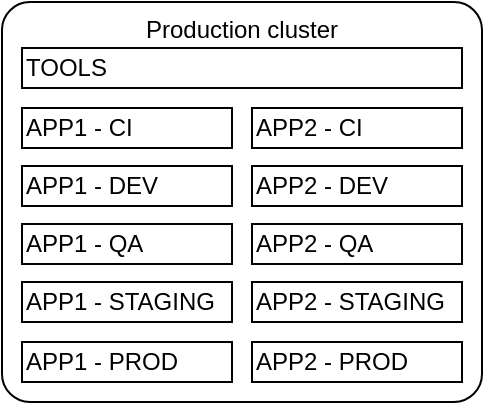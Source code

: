 <mxfile version="13.7.3" type="device" pages="5"><diagram id="rOOFxBxIBGRxserv1kus" name="single-cluster"><mxGraphModel dx="1106" dy="766" grid="1" gridSize="10" guides="1" tooltips="1" connect="1" arrows="1" fold="1" page="1" pageScale="1" pageWidth="827" pageHeight="1169" math="0" shadow="0"><root><mxCell id="XvwwvPyypszF_dfKTYal-0"/><mxCell id="XvwwvPyypszF_dfKTYal-1" parent="XvwwvPyypszF_dfKTYal-0"/><mxCell id="HUAiHLvH3CnLEWNsW3x9-0" value="Production cluster" style="rounded=1;whiteSpace=wrap;html=1;verticalAlign=top;arcSize=7;" vertex="1" parent="XvwwvPyypszF_dfKTYal-1"><mxGeometry x="40" y="40" width="240" height="200" as="geometry"/></mxCell><mxCell id="HUAiHLvH3CnLEWNsW3x9-1" value="" style="group" vertex="1" connectable="0" parent="XvwwvPyypszF_dfKTYal-1"><mxGeometry x="50" y="151" width="220" height="20" as="geometry"/></mxCell><mxCell id="HUAiHLvH3CnLEWNsW3x9-2" value="APP1 - QA" style="rounded=0;whiteSpace=wrap;html=1;align=left;" vertex="1" parent="HUAiHLvH3CnLEWNsW3x9-1"><mxGeometry width="105" height="20" as="geometry"/></mxCell><mxCell id="HUAiHLvH3CnLEWNsW3x9-3" value="APP2 - QA" style="rounded=0;whiteSpace=wrap;html=1;align=left;" vertex="1" parent="HUAiHLvH3CnLEWNsW3x9-1"><mxGeometry x="115" width="105" height="20" as="geometry"/></mxCell><mxCell id="HUAiHLvH3CnLEWNsW3x9-4" value="" style="group" vertex="1" connectable="0" parent="XvwwvPyypszF_dfKTYal-1"><mxGeometry x="50" y="180" width="220" height="20" as="geometry"/></mxCell><mxCell id="HUAiHLvH3CnLEWNsW3x9-5" value="APP1 - STAGING" style="rounded=0;whiteSpace=wrap;html=1;align=left;" vertex="1" parent="HUAiHLvH3CnLEWNsW3x9-4"><mxGeometry width="105" height="20" as="geometry"/></mxCell><mxCell id="HUAiHLvH3CnLEWNsW3x9-6" value="APP2 - STAGING" style="rounded=0;whiteSpace=wrap;html=1;align=left;" vertex="1" parent="HUAiHLvH3CnLEWNsW3x9-4"><mxGeometry x="115" width="105" height="20" as="geometry"/></mxCell><mxCell id="HUAiHLvH3CnLEWNsW3x9-7" value="" style="group" vertex="1" connectable="0" parent="XvwwvPyypszF_dfKTYal-1"><mxGeometry x="50" y="122" width="220" height="20" as="geometry"/></mxCell><mxCell id="HUAiHLvH3CnLEWNsW3x9-8" value="APP1 - DEV" style="rounded=0;whiteSpace=wrap;html=1;align=left;" vertex="1" parent="HUAiHLvH3CnLEWNsW3x9-7"><mxGeometry width="105" height="20" as="geometry"/></mxCell><mxCell id="HUAiHLvH3CnLEWNsW3x9-9" value="APP2 - DEV" style="rounded=0;whiteSpace=wrap;html=1;align=left;" vertex="1" parent="HUAiHLvH3CnLEWNsW3x9-7"><mxGeometry x="115" width="105" height="20" as="geometry"/></mxCell><mxCell id="HUAiHLvH3CnLEWNsW3x9-10" value="" style="group" vertex="1" connectable="0" parent="XvwwvPyypszF_dfKTYal-1"><mxGeometry x="50" y="93" width="220" height="20" as="geometry"/></mxCell><mxCell id="HUAiHLvH3CnLEWNsW3x9-11" value="APP1 - CI" style="rounded=0;whiteSpace=wrap;html=1;align=left;" vertex="1" parent="HUAiHLvH3CnLEWNsW3x9-10"><mxGeometry width="105" height="20" as="geometry"/></mxCell><mxCell id="HUAiHLvH3CnLEWNsW3x9-12" value="APP2 - CI" style="rounded=0;whiteSpace=wrap;html=1;align=left;" vertex="1" parent="HUAiHLvH3CnLEWNsW3x9-10"><mxGeometry x="115" width="105" height="20" as="geometry"/></mxCell><mxCell id="HUAiHLvH3CnLEWNsW3x9-13" value="TOOLS" style="rounded=0;whiteSpace=wrap;html=1;align=left;" vertex="1" parent="XvwwvPyypszF_dfKTYal-1"><mxGeometry x="50" y="63" width="220" height="20" as="geometry"/></mxCell><mxCell id="HUAiHLvH3CnLEWNsW3x9-14" value="" style="group" vertex="1" connectable="0" parent="XvwwvPyypszF_dfKTYal-1"><mxGeometry x="50" y="210" width="220" height="20" as="geometry"/></mxCell><mxCell id="HUAiHLvH3CnLEWNsW3x9-15" value="APP1 - PROD" style="rounded=0;whiteSpace=wrap;html=1;align=left;" vertex="1" parent="HUAiHLvH3CnLEWNsW3x9-14"><mxGeometry width="105" height="20" as="geometry"/></mxCell><mxCell id="HUAiHLvH3CnLEWNsW3x9-16" value="APP2 - PROD" style="rounded=0;whiteSpace=wrap;html=1;align=left;" vertex="1" parent="HUAiHLvH3CnLEWNsW3x9-14"><mxGeometry x="115" width="105" height="20" as="geometry"/></mxCell></root></mxGraphModel></diagram><diagram id="lSqj53avtC17yng5cRTv" name="pre-prod-prod"><mxGraphModel dx="1106" dy="766" grid="1" gridSize="10" guides="1" tooltips="1" connect="1" arrows="1" fold="1" page="1" pageScale="1" pageWidth="827" pageHeight="1169" math="0" shadow="0"><root><mxCell id="0"/><mxCell id="1" parent="0"/><mxCell id="rHeRDQcWTG8qhEijz8N2-3" value="Pre-production cluster" style="rounded=1;whiteSpace=wrap;html=1;verticalAlign=top;arcSize=9;" parent="1" vertex="1"><mxGeometry x="40" y="40" width="240" height="170" as="geometry"/></mxCell><mxCell id="YpxDOdSVuO6dB-kJJdP7-7" value="" style="group" vertex="1" connectable="0" parent="1"><mxGeometry x="50" y="151" width="220" height="20" as="geometry"/></mxCell><mxCell id="rHeRDQcWTG8qhEijz8N2-5" value="APP1 - QA" style="rounded=0;whiteSpace=wrap;html=1;align=left;" parent="YpxDOdSVuO6dB-kJJdP7-7" vertex="1"><mxGeometry width="105" height="20" as="geometry"/></mxCell><mxCell id="YpxDOdSVuO6dB-kJJdP7-2" value="APP2 - QA" style="rounded=0;whiteSpace=wrap;html=1;align=left;" vertex="1" parent="YpxDOdSVuO6dB-kJJdP7-7"><mxGeometry x="115" width="105" height="20" as="geometry"/></mxCell><mxCell id="YpxDOdSVuO6dB-kJJdP7-8" value="" style="group" vertex="1" connectable="0" parent="1"><mxGeometry x="50" y="180" width="220" height="20" as="geometry"/></mxCell><mxCell id="rHeRDQcWTG8qhEijz8N2-6" value="APP1 - STAGING" style="rounded=0;whiteSpace=wrap;html=1;align=left;" parent="YpxDOdSVuO6dB-kJJdP7-8" vertex="1"><mxGeometry width="105" height="20" as="geometry"/></mxCell><mxCell id="YpxDOdSVuO6dB-kJJdP7-3" value="APP2 - STAGING" style="rounded=0;whiteSpace=wrap;html=1;align=left;" vertex="1" parent="YpxDOdSVuO6dB-kJJdP7-8"><mxGeometry x="115" width="105" height="20" as="geometry"/></mxCell><mxCell id="YpxDOdSVuO6dB-kJJdP7-9" value="" style="group" vertex="1" connectable="0" parent="1"><mxGeometry x="50" y="122" width="220" height="20" as="geometry"/></mxCell><mxCell id="rHeRDQcWTG8qhEijz8N2-4" value="APP1 - DEV" style="rounded=0;whiteSpace=wrap;html=1;align=left;" parent="YpxDOdSVuO6dB-kJJdP7-9" vertex="1"><mxGeometry width="105" height="20" as="geometry"/></mxCell><mxCell id="YpxDOdSVuO6dB-kJJdP7-1" value="APP2 - DEV" style="rounded=0;whiteSpace=wrap;html=1;align=left;" vertex="1" parent="YpxDOdSVuO6dB-kJJdP7-9"><mxGeometry x="115" width="105" height="20" as="geometry"/></mxCell><mxCell id="YpxDOdSVuO6dB-kJJdP7-10" value="" style="group" vertex="1" connectable="0" parent="1"><mxGeometry x="50" y="93" width="220" height="20" as="geometry"/></mxCell><mxCell id="YpxDOdSVuO6dB-kJJdP7-5" value="APP1 - CI" style="rounded=0;whiteSpace=wrap;html=1;align=left;" vertex="1" parent="YpxDOdSVuO6dB-kJJdP7-10"><mxGeometry width="105" height="20" as="geometry"/></mxCell><mxCell id="YpxDOdSVuO6dB-kJJdP7-6" value="APP2 - CI" style="rounded=0;whiteSpace=wrap;html=1;align=left;" vertex="1" parent="YpxDOdSVuO6dB-kJJdP7-10"><mxGeometry x="115" width="105" height="20" as="geometry"/></mxCell><mxCell id="YpxDOdSVuO6dB-kJJdP7-11" value="Production cluster" style="rounded=1;whiteSpace=wrap;html=1;verticalAlign=top;arcSize=9;" vertex="1" parent="1"><mxGeometry x="310" y="40" width="240" height="170" as="geometry"/></mxCell><mxCell id="YpxDOdSVuO6dB-kJJdP7-21" value="" style="group" vertex="1" connectable="0" parent="1"><mxGeometry x="320" y="92" width="220" height="20" as="geometry"/></mxCell><mxCell id="YpxDOdSVuO6dB-kJJdP7-22" value="APP1 - PROD" style="rounded=0;whiteSpace=wrap;html=1;align=left;" vertex="1" parent="YpxDOdSVuO6dB-kJJdP7-21"><mxGeometry width="105" height="20" as="geometry"/></mxCell><mxCell id="YpxDOdSVuO6dB-kJJdP7-23" value="APP2 - PROD" style="rounded=0;whiteSpace=wrap;html=1;align=left;" vertex="1" parent="YpxDOdSVuO6dB-kJJdP7-21"><mxGeometry x="115" width="105" height="20" as="geometry"/></mxCell><mxCell id="BUN5M_WQjUXfZ7AUrocy-1" value="TOOLS" style="rounded=0;whiteSpace=wrap;html=1;align=left;" vertex="1" parent="1"><mxGeometry x="50" y="63" width="220" height="20" as="geometry"/></mxCell><mxCell id="LjQ1klkLfjjLtVCZdnzO-1" value="TOOLS" style="rounded=0;whiteSpace=wrap;html=1;align=left;" vertex="1" parent="1"><mxGeometry x="320" y="63" width="220" height="20" as="geometry"/></mxCell></root></mxGraphModel></diagram><diagram id="TS-JjdNrNwc448qXCejx" name="cluster-per-env"><mxGraphModel dx="1106" dy="766" grid="1" gridSize="10" guides="1" tooltips="1" connect="1" arrows="1" fold="1" page="1" pageScale="1" pageWidth="827" pageHeight="1169" math="0" shadow="0"><root><mxCell id="idQcAr2uh8oenhvzHz5d-0"/><mxCell id="idQcAr2uh8oenhvzHz5d-1" parent="idQcAr2uh8oenhvzHz5d-0"/><mxCell id="qNHzl8laaiby4dzvk47U-0" value="Production cluster" style="rounded=1;whiteSpace=wrap;html=1;verticalAlign=top;arcSize=12;" parent="idQcAr2uh8oenhvzHz5d-1" vertex="1"><mxGeometry x="614" y="40" width="170" height="170" as="geometry"/></mxCell><mxCell id="qNHzl8laaiby4dzvk47U-1" value="Staging cluster" style="rounded=1;whiteSpace=wrap;html=1;verticalAlign=top;arcSize=9;" parent="idQcAr2uh8oenhvzHz5d-1" vertex="1"><mxGeometry x="424" y="40" width="170" height="170" as="geometry"/></mxCell><mxCell id="qNHzl8laaiby4dzvk47U-4" value="QA cluster" style="rounded=1;whiteSpace=wrap;html=1;verticalAlign=top;arcSize=9;" parent="idQcAr2uh8oenhvzHz5d-1" vertex="1"><mxGeometry x="234" y="40" width="170" height="170" as="geometry"/></mxCell><mxCell id="qNHzl8laaiby4dzvk47U-5" value="Dev cluster" style="rounded=1;whiteSpace=wrap;html=1;verticalAlign=top;arcSize=7;" parent="idQcAr2uh8oenhvzHz5d-1" vertex="1"><mxGeometry x="44" y="40" width="170" height="170" as="geometry"/></mxCell><mxCell id="jB5dtinsjpdnhuxTOhNi-0" value="APP2 - DEV" style="rounded=0;whiteSpace=wrap;html=1;align=left;" vertex="1" parent="idQcAr2uh8oenhvzHz5d-1"><mxGeometry x="76.5" y="182" width="105" height="20" as="geometry"/></mxCell><mxCell id="jB5dtinsjpdnhuxTOhNi-1" value="APP1 - DEV" style="rounded=0;whiteSpace=wrap;html=1;align=left;" vertex="1" parent="idQcAr2uh8oenhvzHz5d-1"><mxGeometry x="76.5" y="125" width="105" height="20" as="geometry"/></mxCell><mxCell id="jB5dtinsjpdnhuxTOhNi-2" value="APP1 - CI" style="rounded=0;whiteSpace=wrap;html=1;align=left;" vertex="1" parent="idQcAr2uh8oenhvzHz5d-1"><mxGeometry x="76.5" y="96" width="105" height="20" as="geometry"/></mxCell><mxCell id="jB5dtinsjpdnhuxTOhNi-3" value="APP2 - CI" style="rounded=0;whiteSpace=wrap;html=1;align=left;" vertex="1" parent="idQcAr2uh8oenhvzHz5d-1"><mxGeometry x="76.5" y="153" width="105" height="20" as="geometry"/></mxCell><mxCell id="jB5dtinsjpdnhuxTOhNi-4" value="APP2 - QA" style="rounded=0;whiteSpace=wrap;html=1;align=left;" vertex="1" parent="idQcAr2uh8oenhvzHz5d-1"><mxGeometry x="266.5" y="125" width="105" height="20" as="geometry"/></mxCell><mxCell id="jB5dtinsjpdnhuxTOhNi-5" value="APP1 - QA" style="rounded=0;whiteSpace=wrap;html=1;align=left;" vertex="1" parent="idQcAr2uh8oenhvzHz5d-1"><mxGeometry x="266.5" y="96" width="105" height="20" as="geometry"/></mxCell><mxCell id="zSUCsbn0ZC-oBQ5Be4US-0" value="TOOLS" style="rounded=0;whiteSpace=wrap;html=1;align=left;" vertex="1" parent="idQcAr2uh8oenhvzHz5d-1"><mxGeometry x="76.5" y="67" width="105" height="20" as="geometry"/></mxCell><mxCell id="zSUCsbn0ZC-oBQ5Be4US-1" value="TOOLS" style="rounded=0;whiteSpace=wrap;html=1;align=left;" vertex="1" parent="idQcAr2uh8oenhvzHz5d-1"><mxGeometry x="266.5" y="67" width="105" height="20" as="geometry"/></mxCell><mxCell id="zSUCsbn0ZC-oBQ5Be4US-2" value="APP2 - STAGING" style="rounded=0;whiteSpace=wrap;html=1;align=left;" vertex="1" parent="idQcAr2uh8oenhvzHz5d-1"><mxGeometry x="456.5" y="125" width="105" height="20" as="geometry"/></mxCell><mxCell id="zSUCsbn0ZC-oBQ5Be4US-3" value="APP1 - STAGING" style="rounded=0;whiteSpace=wrap;html=1;align=left;" vertex="1" parent="idQcAr2uh8oenhvzHz5d-1"><mxGeometry x="456.5" y="96" width="105" height="20" as="geometry"/></mxCell><mxCell id="zSUCsbn0ZC-oBQ5Be4US-4" value="TOOLS" style="rounded=0;whiteSpace=wrap;html=1;align=left;" vertex="1" parent="idQcAr2uh8oenhvzHz5d-1"><mxGeometry x="456.5" y="67" width="105" height="20" as="geometry"/></mxCell><mxCell id="zSUCsbn0ZC-oBQ5Be4US-5" value="APP2 - PROD" style="rounded=0;whiteSpace=wrap;html=1;align=left;" vertex="1" parent="idQcAr2uh8oenhvzHz5d-1"><mxGeometry x="646.5" y="125" width="105" height="20" as="geometry"/></mxCell><mxCell id="zSUCsbn0ZC-oBQ5Be4US-6" value="APP1 - PROD" style="rounded=0;whiteSpace=wrap;html=1;align=left;" vertex="1" parent="idQcAr2uh8oenhvzHz5d-1"><mxGeometry x="646.5" y="96" width="105" height="20" as="geometry"/></mxCell><mxCell id="zSUCsbn0ZC-oBQ5Be4US-7" value="TOOLS" style="rounded=0;whiteSpace=wrap;html=1;align=left;" vertex="1" parent="idQcAr2uh8oenhvzHz5d-1"><mxGeometry x="646.5" y="67" width="105" height="20" as="geometry"/></mxCell></root></mxGraphModel></diagram><diagram id="y2V9IRzFlS_cFZWStN0E" name="mgmt-resource-plane"><mxGraphModel dx="1106" dy="766" grid="1" gridSize="10" guides="1" tooltips="1" connect="1" arrows="1" fold="1" page="1" pageScale="1" pageWidth="827" pageHeight="1169" math="0" shadow="0"><root><mxCell id="MYlj26W2S00wdIc-cGHa-0"/><mxCell id="MYlj26W2S00wdIc-cGHa-1" parent="MYlj26W2S00wdIc-cGHa-0"/><mxCell id="GXIhZN4ig--lGk2lGu6d-18" value="Management Plane" style="rounded=1;whiteSpace=wrap;html=1;verticalAlign=top;arcSize=9;" vertex="1" parent="MYlj26W2S00wdIc-cGHa-1"><mxGeometry x="40" y="20" width="510" height="90" as="geometry"/></mxCell><mxCell id="GXIhZN4ig--lGk2lGu6d-0" value="Pre-production resource cluster" style="rounded=1;whiteSpace=wrap;html=1;verticalAlign=top;arcSize=6;" vertex="1" parent="MYlj26W2S00wdIc-cGHa-1"><mxGeometry x="40" y="120" width="240" height="130" as="geometry"/></mxCell><mxCell id="GXIhZN4ig--lGk2lGu6d-10" value="" style="group" vertex="1" connectable="0" parent="MYlj26W2S00wdIc-cGHa-1"><mxGeometry x="60" y="80" width="220" height="20" as="geometry"/></mxCell><mxCell id="GXIhZN4ig--lGk2lGu6d-11" value="APP1 - CI" style="rounded=0;whiteSpace=wrap;html=1;align=left;" vertex="1" parent="GXIhZN4ig--lGk2lGu6d-10"><mxGeometry width="105" height="20" as="geometry"/></mxCell><mxCell id="GXIhZN4ig--lGk2lGu6d-12" value="APP2 - CI" style="rounded=0;whiteSpace=wrap;html=1;align=left;" vertex="1" parent="GXIhZN4ig--lGk2lGu6d-10"><mxGeometry x="115" width="105" height="20" as="geometry"/></mxCell><mxCell id="GXIhZN4ig--lGk2lGu6d-13" value="Production resource cluster" style="rounded=1;whiteSpace=wrap;html=1;verticalAlign=top;arcSize=6;" vertex="1" parent="MYlj26W2S00wdIc-cGHa-1"><mxGeometry x="310" y="120" width="240" height="130" as="geometry"/></mxCell><mxCell id="GXIhZN4ig--lGk2lGu6d-14" value="" style="group" vertex="1" connectable="0" parent="MYlj26W2S00wdIc-cGHa-1"><mxGeometry x="320" y="150" width="220" height="20" as="geometry"/></mxCell><mxCell id="GXIhZN4ig--lGk2lGu6d-15" value="APP1 - PROD" style="rounded=0;whiteSpace=wrap;html=1;align=left;" vertex="1" parent="GXIhZN4ig--lGk2lGu6d-14"><mxGeometry width="105" height="20" as="geometry"/></mxCell><mxCell id="GXIhZN4ig--lGk2lGu6d-16" value="APP2 - PROD" style="rounded=0;whiteSpace=wrap;html=1;align=left;" vertex="1" parent="GXIhZN4ig--lGk2lGu6d-14"><mxGeometry x="115" width="105" height="20" as="geometry"/></mxCell><mxCell id="GXIhZN4ig--lGk2lGu6d-17" value="TOOLS" style="rounded=0;whiteSpace=wrap;html=1;align=left;" vertex="1" parent="MYlj26W2S00wdIc-cGHa-1"><mxGeometry x="60" y="50" width="220" height="20" as="geometry"/></mxCell><mxCell id="GXIhZN4ig--lGk2lGu6d-19" value="" style="group" vertex="1" connectable="0" parent="MYlj26W2S00wdIc-cGHa-1"><mxGeometry x="50" y="150" width="220" height="78" as="geometry"/></mxCell><mxCell id="GXIhZN4ig--lGk2lGu6d-1" value="" style="group" vertex="1" connectable="0" parent="GXIhZN4ig--lGk2lGu6d-19"><mxGeometry y="29" width="220" height="20" as="geometry"/></mxCell><mxCell id="GXIhZN4ig--lGk2lGu6d-2" value="APP1 - QA" style="rounded=0;whiteSpace=wrap;html=1;align=left;" vertex="1" parent="GXIhZN4ig--lGk2lGu6d-1"><mxGeometry width="105" height="20" as="geometry"/></mxCell><mxCell id="GXIhZN4ig--lGk2lGu6d-3" value="APP2 - QA" style="rounded=0;whiteSpace=wrap;html=1;align=left;" vertex="1" parent="GXIhZN4ig--lGk2lGu6d-1"><mxGeometry x="115" width="105" height="20" as="geometry"/></mxCell><mxCell id="GXIhZN4ig--lGk2lGu6d-4" value="" style="group" vertex="1" connectable="0" parent="GXIhZN4ig--lGk2lGu6d-19"><mxGeometry y="58" width="220" height="20" as="geometry"/></mxCell><mxCell id="GXIhZN4ig--lGk2lGu6d-5" value="APP1 - STAGING" style="rounded=0;whiteSpace=wrap;html=1;align=left;" vertex="1" parent="GXIhZN4ig--lGk2lGu6d-4"><mxGeometry width="105" height="20" as="geometry"/></mxCell><mxCell id="GXIhZN4ig--lGk2lGu6d-6" value="APP2 - STAGING" style="rounded=0;whiteSpace=wrap;html=1;align=left;" vertex="1" parent="GXIhZN4ig--lGk2lGu6d-4"><mxGeometry x="115" width="105" height="20" as="geometry"/></mxCell><mxCell id="GXIhZN4ig--lGk2lGu6d-7" value="" style="group" vertex="1" connectable="0" parent="GXIhZN4ig--lGk2lGu6d-19"><mxGeometry width="220" height="20" as="geometry"/></mxCell><mxCell id="GXIhZN4ig--lGk2lGu6d-8" value="APP1 - DEV" style="rounded=0;whiteSpace=wrap;html=1;align=left;" vertex="1" parent="GXIhZN4ig--lGk2lGu6d-7"><mxGeometry width="105" height="20" as="geometry"/></mxCell><mxCell id="GXIhZN4ig--lGk2lGu6d-9" value="APP2 - DEV" style="rounded=0;whiteSpace=wrap;html=1;align=left;" vertex="1" parent="GXIhZN4ig--lGk2lGu6d-7"><mxGeometry x="115" width="105" height="20" as="geometry"/></mxCell></root></mxGraphModel></diagram><diagram id="qFSsnwy4wveuwHxCcV5N" name="cluster-per-app"><mxGraphModel dx="1301" dy="901" grid="1" gridSize="10" guides="1" tooltips="1" connect="1" arrows="1" fold="1" page="1" pageScale="1" pageWidth="827" pageHeight="1169" math="0" shadow="0"><root><mxCell id="wDEIV1_20suAka7UPB0R-0"/><mxCell id="wDEIV1_20suAka7UPB0R-1" parent="wDEIV1_20suAka7UPB0R-0"/><mxCell id="dTn063rCpNkJ3UhnqW8O-0" value="Cluster APP 1" style="rounded=1;whiteSpace=wrap;html=1;verticalAlign=top;arcSize=7;" vertex="1" parent="wDEIV1_20suAka7UPB0R-1"><mxGeometry x="40" y="40" width="130" height="200" as="geometry"/></mxCell><mxCell id="dTn063rCpNkJ3UhnqW8O-17" value="Cluster APP 2" style="rounded=1;whiteSpace=wrap;html=1;verticalAlign=top;arcSize=7;" vertex="1" parent="wDEIV1_20suAka7UPB0R-1"><mxGeometry x="200" y="40" width="130" height="200" as="geometry"/></mxCell><mxCell id="dTn063rCpNkJ3UhnqW8O-28" value="APP1 - CI" style="rounded=0;whiteSpace=wrap;html=1;align=left;" vertex="1" parent="wDEIV1_20suAka7UPB0R-1"><mxGeometry x="50" y="92.5" width="105" height="20" as="geometry"/></mxCell><mxCell id="dTn063rCpNkJ3UhnqW8O-29" value="APP2 - CI" style="rounded=0;whiteSpace=wrap;html=1;align=left;" vertex="1" parent="wDEIV1_20suAka7UPB0R-1"><mxGeometry x="215" y="93" width="105" height="20" as="geometry"/></mxCell><mxCell id="dTn063rCpNkJ3UhnqW8O-25" value="APP1 - DEV" style="rounded=0;whiteSpace=wrap;html=1;align=left;" vertex="1" parent="wDEIV1_20suAka7UPB0R-1"><mxGeometry x="50" y="121.5" width="105" height="20" as="geometry"/></mxCell><mxCell id="dTn063rCpNkJ3UhnqW8O-26" value="APP2 - DEV" style="rounded=0;whiteSpace=wrap;html=1;align=left;" vertex="1" parent="wDEIV1_20suAka7UPB0R-1"><mxGeometry x="215" y="122" width="105" height="20" as="geometry"/></mxCell><mxCell id="dTn063rCpNkJ3UhnqW8O-19" value="APP1 - QA" style="rounded=0;whiteSpace=wrap;html=1;align=left;" vertex="1" parent="wDEIV1_20suAka7UPB0R-1"><mxGeometry x="50" y="150.5" width="105" height="20" as="geometry"/></mxCell><mxCell id="dTn063rCpNkJ3UhnqW8O-20" value="APP2 - QA" style="rounded=0;whiteSpace=wrap;html=1;align=left;" vertex="1" parent="wDEIV1_20suAka7UPB0R-1"><mxGeometry x="215" y="151" width="105" height="20" as="geometry"/></mxCell><mxCell id="dTn063rCpNkJ3UhnqW8O-32" value="APP1 - PROD" style="rounded=0;whiteSpace=wrap;html=1;align=left;" vertex="1" parent="wDEIV1_20suAka7UPB0R-1"><mxGeometry x="50" y="209.5" width="105" height="20" as="geometry"/></mxCell><mxCell id="dTn063rCpNkJ3UhnqW8O-33" value="APP2 - PROD" style="rounded=0;whiteSpace=wrap;html=1;align=left;" vertex="1" parent="wDEIV1_20suAka7UPB0R-1"><mxGeometry x="215" y="210" width="105" height="20" as="geometry"/></mxCell><mxCell id="dTn063rCpNkJ3UhnqW8O-22" value="APP1 - STAGING" style="rounded=0;whiteSpace=wrap;html=1;align=left;" vertex="1" parent="wDEIV1_20suAka7UPB0R-1"><mxGeometry x="50" y="179.5" width="105" height="20" as="geometry"/></mxCell><mxCell id="dTn063rCpNkJ3UhnqW8O-23" value="APP2 - STAGING" style="rounded=0;whiteSpace=wrap;html=1;align=left;" vertex="1" parent="wDEIV1_20suAka7UPB0R-1"><mxGeometry x="215" y="180" width="105" height="20" as="geometry"/></mxCell><mxCell id="dTn063rCpNkJ3UhnqW8O-34" value="TOOLS" style="rounded=0;whiteSpace=wrap;html=1;align=left;" vertex="1" parent="wDEIV1_20suAka7UPB0R-1"><mxGeometry x="50" y="63" width="105" height="20" as="geometry"/></mxCell><mxCell id="dTn063rCpNkJ3UhnqW8O-35" value="TOOLS" style="rounded=0;whiteSpace=wrap;html=1;align=left;" vertex="1" parent="wDEIV1_20suAka7UPB0R-1"><mxGeometry x="215" y="63" width="105" height="20" as="geometry"/></mxCell></root></mxGraphModel></diagram></mxfile>